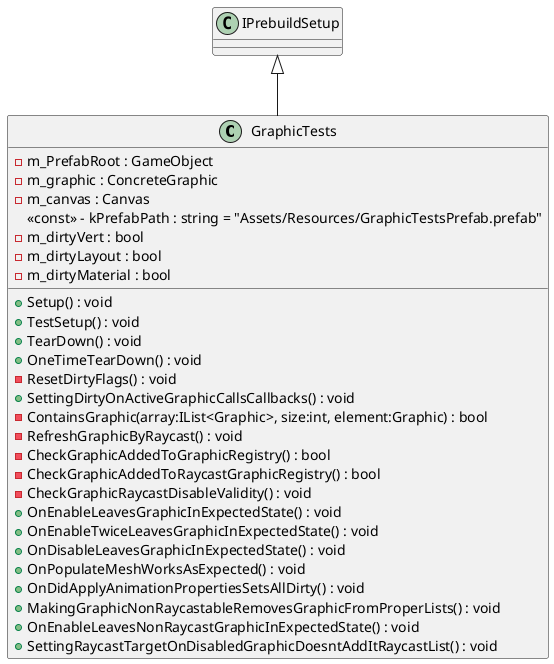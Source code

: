 @startuml
class GraphicTests {
    - m_PrefabRoot : GameObject
    - m_graphic : ConcreteGraphic
    - m_canvas : Canvas
    <<const>> - kPrefabPath : string = "Assets/Resources/GraphicTestsPrefab.prefab"
    - m_dirtyVert : bool
    - m_dirtyLayout : bool
    - m_dirtyMaterial : bool
    + Setup() : void
    + TestSetup() : void
    + TearDown() : void
    + OneTimeTearDown() : void
    - ResetDirtyFlags() : void
    + SettingDirtyOnActiveGraphicCallsCallbacks() : void
    - ContainsGraphic(array:IList<Graphic>, size:int, element:Graphic) : bool
    - RefreshGraphicByRaycast() : void
    - CheckGraphicAddedToGraphicRegistry() : bool
    - CheckGraphicAddedToRaycastGraphicRegistry() : bool
    - CheckGraphicRaycastDisableValidity() : void
    + OnEnableLeavesGraphicInExpectedState() : void
    + OnEnableTwiceLeavesGraphicInExpectedState() : void
    + OnDisableLeavesGraphicInExpectedState() : void
    + OnPopulateMeshWorksAsExpected() : void
    + OnDidApplyAnimationPropertiesSetsAllDirty() : void
    + MakingGraphicNonRaycastableRemovesGraphicFromProperLists() : void
    + OnEnableLeavesNonRaycastGraphicInExpectedState() : void
    + SettingRaycastTargetOnDisabledGraphicDoesntAddItRaycastList() : void
}
IPrebuildSetup <|-- GraphicTests
@enduml
